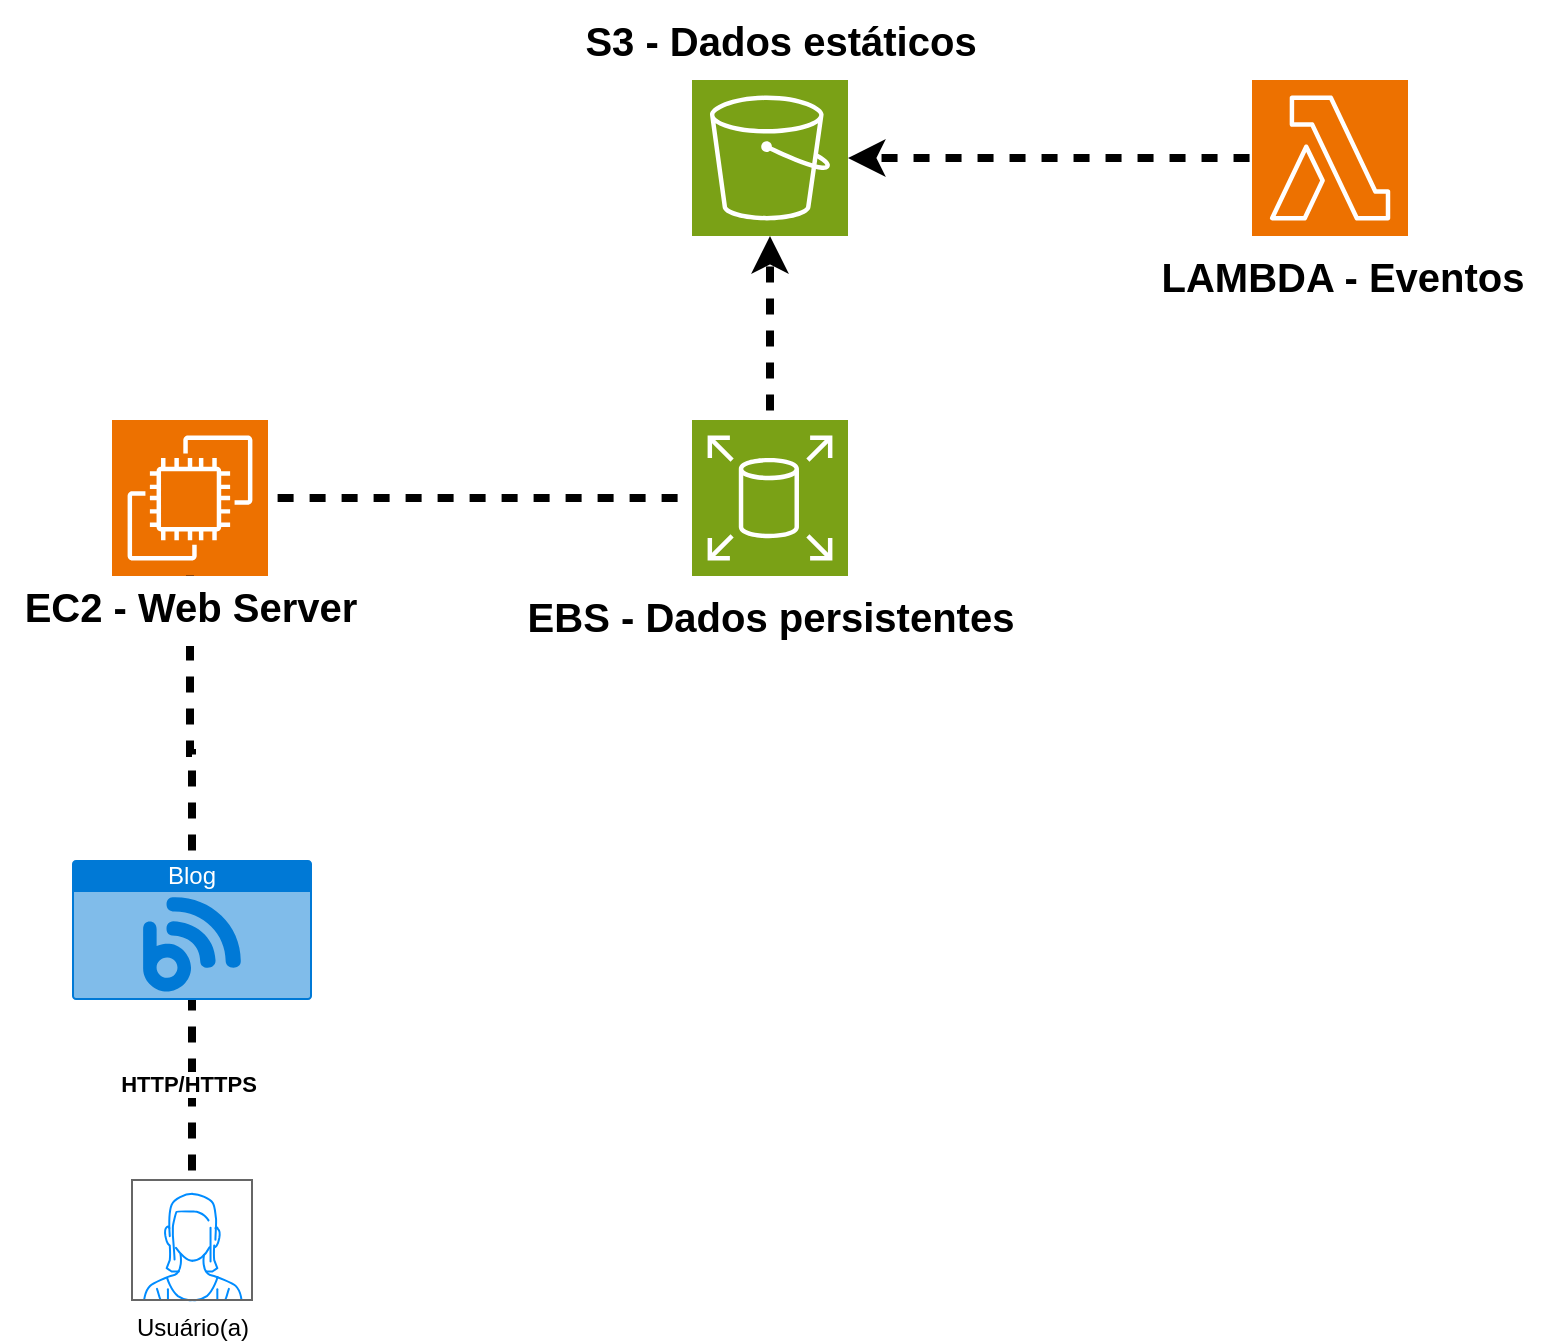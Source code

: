 <mxfile version="28.2.1">
  <diagram name="Página-1" id="0F6xQNTutv8Xp9iDx6KR">
    <mxGraphModel dx="1615" dy="2056" grid="1" gridSize="10" guides="1" tooltips="1" connect="1" arrows="1" fold="1" page="1" pageScale="1" pageWidth="827" pageHeight="1169" math="0" shadow="0">
      <root>
        <mxCell id="0" />
        <mxCell id="1" parent="0" />
        <mxCell id="1yenyyKcMSJqtobYhBz9-1" value="Usuário(a)" style="verticalLabelPosition=bottom;shadow=0;dashed=0;align=center;html=1;verticalAlign=top;strokeWidth=1;shape=mxgraph.mockup.containers.userFemale;strokeColor=#666666;strokeColor2=#008cff;" parent="1" vertex="1">
          <mxGeometry x="90" y="570" width="60" height="60" as="geometry" />
        </mxCell>
        <mxCell id="1yenyyKcMSJqtobYhBz9-3" value="Blog" style="html=1;whiteSpace=wrap;strokeColor=none;fillColor=#0079D6;labelPosition=center;verticalLabelPosition=middle;verticalAlign=top;align=center;fontSize=12;outlineConnect=0;spacingTop=-6;fontColor=#FFFFFF;sketch=0;shape=mxgraph.sitemap.blog;" parent="1" vertex="1">
          <mxGeometry x="60" y="410" width="120" height="70" as="geometry" />
        </mxCell>
        <mxCell id="1yenyyKcMSJqtobYhBz9-4" style="edgeStyle=orthogonalEdgeStyle;rounded=0;orthogonalLoop=1;jettySize=auto;html=1;entryX=0.5;entryY=1;entryDx=0;entryDy=0;entryPerimeter=0;flowAnimation=1;strokeWidth=4;endArrow=none;endFill=0;" parent="1" source="1yenyyKcMSJqtobYhBz9-1" target="1yenyyKcMSJqtobYhBz9-3" edge="1">
          <mxGeometry relative="1" as="geometry" />
        </mxCell>
        <mxCell id="1yenyyKcMSJqtobYhBz9-5" value="HTTP/HTTPS" style="edgeLabel;html=1;align=center;verticalAlign=middle;resizable=0;points=[];fontStyle=1" parent="1yenyyKcMSJqtobYhBz9-4" vertex="1" connectable="0">
          <mxGeometry x="0.162" y="2" relative="1" as="geometry">
            <mxPoint y="4" as="offset" />
          </mxGeometry>
        </mxCell>
        <mxCell id="1yenyyKcMSJqtobYhBz9-6" value="" style="sketch=0;points=[[0,0,0],[0.25,0,0],[0.5,0,0],[0.75,0,0],[1,0,0],[0,1,0],[0.25,1,0],[0.5,1,0],[0.75,1,0],[1,1,0],[0,0.25,0],[0,0.5,0],[0,0.75,0],[1,0.25,0],[1,0.5,0],[1,0.75,0]];outlineConnect=0;fontColor=#232F3E;fillColor=#ED7100;strokeColor=#ffffff;dashed=0;verticalLabelPosition=bottom;verticalAlign=top;align=center;html=1;fontSize=12;fontStyle=0;aspect=fixed;shape=mxgraph.aws4.resourceIcon;resIcon=mxgraph.aws4.ec2;" parent="1" vertex="1">
          <mxGeometry x="80" y="190" width="78" height="78" as="geometry" />
        </mxCell>
        <mxCell id="1yenyyKcMSJqtobYhBz9-7" style="edgeStyle=orthogonalEdgeStyle;rounded=0;orthogonalLoop=1;jettySize=auto;html=1;exitX=0.5;exitY=0;exitDx=0;exitDy=0;exitPerimeter=0;entryX=0.5;entryY=1;entryDx=0;entryDy=0;entryPerimeter=0;strokeWidth=4;flowAnimation=1;endArrow=none;endFill=0;" parent="1" source="1yenyyKcMSJqtobYhBz9-8" target="1yenyyKcMSJqtobYhBz9-6" edge="1">
          <mxGeometry relative="1" as="geometry" />
        </mxCell>
        <mxCell id="1yenyyKcMSJqtobYhBz9-9" value="" style="edgeStyle=orthogonalEdgeStyle;rounded=0;orthogonalLoop=1;jettySize=auto;html=1;exitX=0.5;exitY=0;exitDx=0;exitDy=0;exitPerimeter=0;entryX=0.5;entryY=1;entryDx=0;entryDy=0;entryPerimeter=0;strokeWidth=4;flowAnimation=1;endArrow=none;endFill=0;" parent="1" source="1yenyyKcMSJqtobYhBz9-3" target="1yenyyKcMSJqtobYhBz9-8" edge="1">
          <mxGeometry relative="1" as="geometry">
            <mxPoint x="120" y="410" as="sourcePoint" />
            <mxPoint x="119" y="268" as="targetPoint" />
          </mxGeometry>
        </mxCell>
        <mxCell id="1yenyyKcMSJqtobYhBz9-8" value="EC2 - Web Server" style="text;html=1;align=center;verticalAlign=middle;resizable=0;points=[];autosize=1;strokeColor=none;fillColor=none;fontStyle=1;fontSize=20;" parent="1" vertex="1">
          <mxGeometry x="24" y="263" width="190" height="40" as="geometry" />
        </mxCell>
        <mxCell id="1yenyyKcMSJqtobYhBz9-10" value="" style="sketch=0;points=[[0,0,0],[0.25,0,0],[0.5,0,0],[0.75,0,0],[1,0,0],[0,1,0],[0.25,1,0],[0.5,1,0],[0.75,1,0],[1,1,0],[0,0.25,0],[0,0.5,0],[0,0.75,0],[1,0.25,0],[1,0.5,0],[1,0.75,0]];outlineConnect=0;fontColor=#232F3E;fillColor=#7AA116;strokeColor=#ffffff;dashed=0;verticalLabelPosition=bottom;verticalAlign=top;align=center;html=1;fontSize=12;fontStyle=0;aspect=fixed;shape=mxgraph.aws4.resourceIcon;resIcon=mxgraph.aws4.elastic_block_store;" parent="1" vertex="1">
          <mxGeometry x="370" y="190" width="78" height="78" as="geometry" />
        </mxCell>
        <mxCell id="1yenyyKcMSJqtobYhBz9-11" style="edgeStyle=orthogonalEdgeStyle;rounded=0;orthogonalLoop=1;jettySize=auto;html=1;entryX=0;entryY=0.5;entryDx=0;entryDy=0;entryPerimeter=0;endArrow=none;endFill=0;flowAnimation=1;strokeWidth=4;" parent="1" source="1yenyyKcMSJqtobYhBz9-6" target="1yenyyKcMSJqtobYhBz9-10" edge="1">
          <mxGeometry relative="1" as="geometry" />
        </mxCell>
        <mxCell id="1yenyyKcMSJqtobYhBz9-12" value="EBS -&amp;nbsp;&lt;span class=&quot;yKMVIe&quot; aria-level=&quot;1&quot; role=&quot;heading&quot;&gt;Dados persistentes&lt;/span&gt;" style="text;html=1;align=center;verticalAlign=middle;resizable=0;points=[];autosize=1;strokeColor=none;fillColor=none;fontStyle=1;fontSize=20;" parent="1" vertex="1">
          <mxGeometry x="284" y="268" width="250" height="40" as="geometry" />
        </mxCell>
        <mxCell id="1yenyyKcMSJqtobYhBz9-13" value="" style="sketch=0;points=[[0,0,0],[0.25,0,0],[0.5,0,0],[0.75,0,0],[1,0,0],[0,1,0],[0.25,1,0],[0.5,1,0],[0.75,1,0],[1,1,0],[0,0.25,0],[0,0.5,0],[0,0.75,0],[1,0.25,0],[1,0.5,0],[1,0.75,0]];outlineConnect=0;fontColor=#232F3E;fillColor=#7AA116;strokeColor=#ffffff;dashed=0;verticalLabelPosition=bottom;verticalAlign=top;align=center;html=1;fontSize=12;fontStyle=0;aspect=fixed;shape=mxgraph.aws4.resourceIcon;resIcon=mxgraph.aws4.s3;" parent="1" vertex="1">
          <mxGeometry x="370" y="20" width="78" height="78" as="geometry" />
        </mxCell>
        <mxCell id="1yenyyKcMSJqtobYhBz9-14" style="edgeStyle=orthogonalEdgeStyle;rounded=0;orthogonalLoop=1;jettySize=auto;html=1;exitX=0.5;exitY=0;exitDx=0;exitDy=0;exitPerimeter=0;entryX=0.5;entryY=1;entryDx=0;entryDy=0;entryPerimeter=0;fontStyle=1;flowAnimation=1;strokeWidth=4;" parent="1" source="1yenyyKcMSJqtobYhBz9-10" target="1yenyyKcMSJqtobYhBz9-13" edge="1">
          <mxGeometry relative="1" as="geometry" />
        </mxCell>
        <mxCell id="1yenyyKcMSJqtobYhBz9-16" value="S3 - Dados estáticos" style="text;html=1;align=center;verticalAlign=middle;resizable=0;points=[];autosize=1;strokeColor=none;fillColor=none;fontStyle=1;fontSize=20;" parent="1" vertex="1">
          <mxGeometry x="309" y="-20" width="210" height="40" as="geometry" />
        </mxCell>
        <mxCell id="1yenyyKcMSJqtobYhBz9-17" value="" style="sketch=0;points=[[0,0,0],[0.25,0,0],[0.5,0,0],[0.75,0,0],[1,0,0],[0,1,0],[0.25,1,0],[0.5,1,0],[0.75,1,0],[1,1,0],[0,0.25,0],[0,0.5,0],[0,0.75,0],[1,0.25,0],[1,0.5,0],[1,0.75,0]];outlineConnect=0;fontColor=#232F3E;fillColor=#ED7100;strokeColor=#ffffff;dashed=0;verticalLabelPosition=bottom;verticalAlign=top;align=center;html=1;fontSize=12;fontStyle=0;aspect=fixed;shape=mxgraph.aws4.resourceIcon;resIcon=mxgraph.aws4.lambda;" parent="1" vertex="1">
          <mxGeometry x="650" y="20" width="78" height="78" as="geometry" />
        </mxCell>
        <mxCell id="1yenyyKcMSJqtobYhBz9-19" style="edgeStyle=orthogonalEdgeStyle;rounded=0;orthogonalLoop=1;jettySize=auto;html=1;entryX=0;entryY=0.5;entryDx=0;entryDy=0;entryPerimeter=0;flowAnimation=1;strokeWidth=4;endArrow=none;endFill=0;startArrow=classic;startFill=1;" parent="1" source="1yenyyKcMSJqtobYhBz9-13" target="1yenyyKcMSJqtobYhBz9-17" edge="1">
          <mxGeometry relative="1" as="geometry" />
        </mxCell>
        <mxCell id="1yenyyKcMSJqtobYhBz9-20" value="LAMBDA - Eventos" style="text;html=1;align=center;verticalAlign=middle;resizable=0;points=[];autosize=1;strokeColor=none;fillColor=none;fontStyle=1;fontSize=20;" parent="1" vertex="1">
          <mxGeometry x="595" y="98" width="200" height="40" as="geometry" />
        </mxCell>
      </root>
    </mxGraphModel>
  </diagram>
</mxfile>
